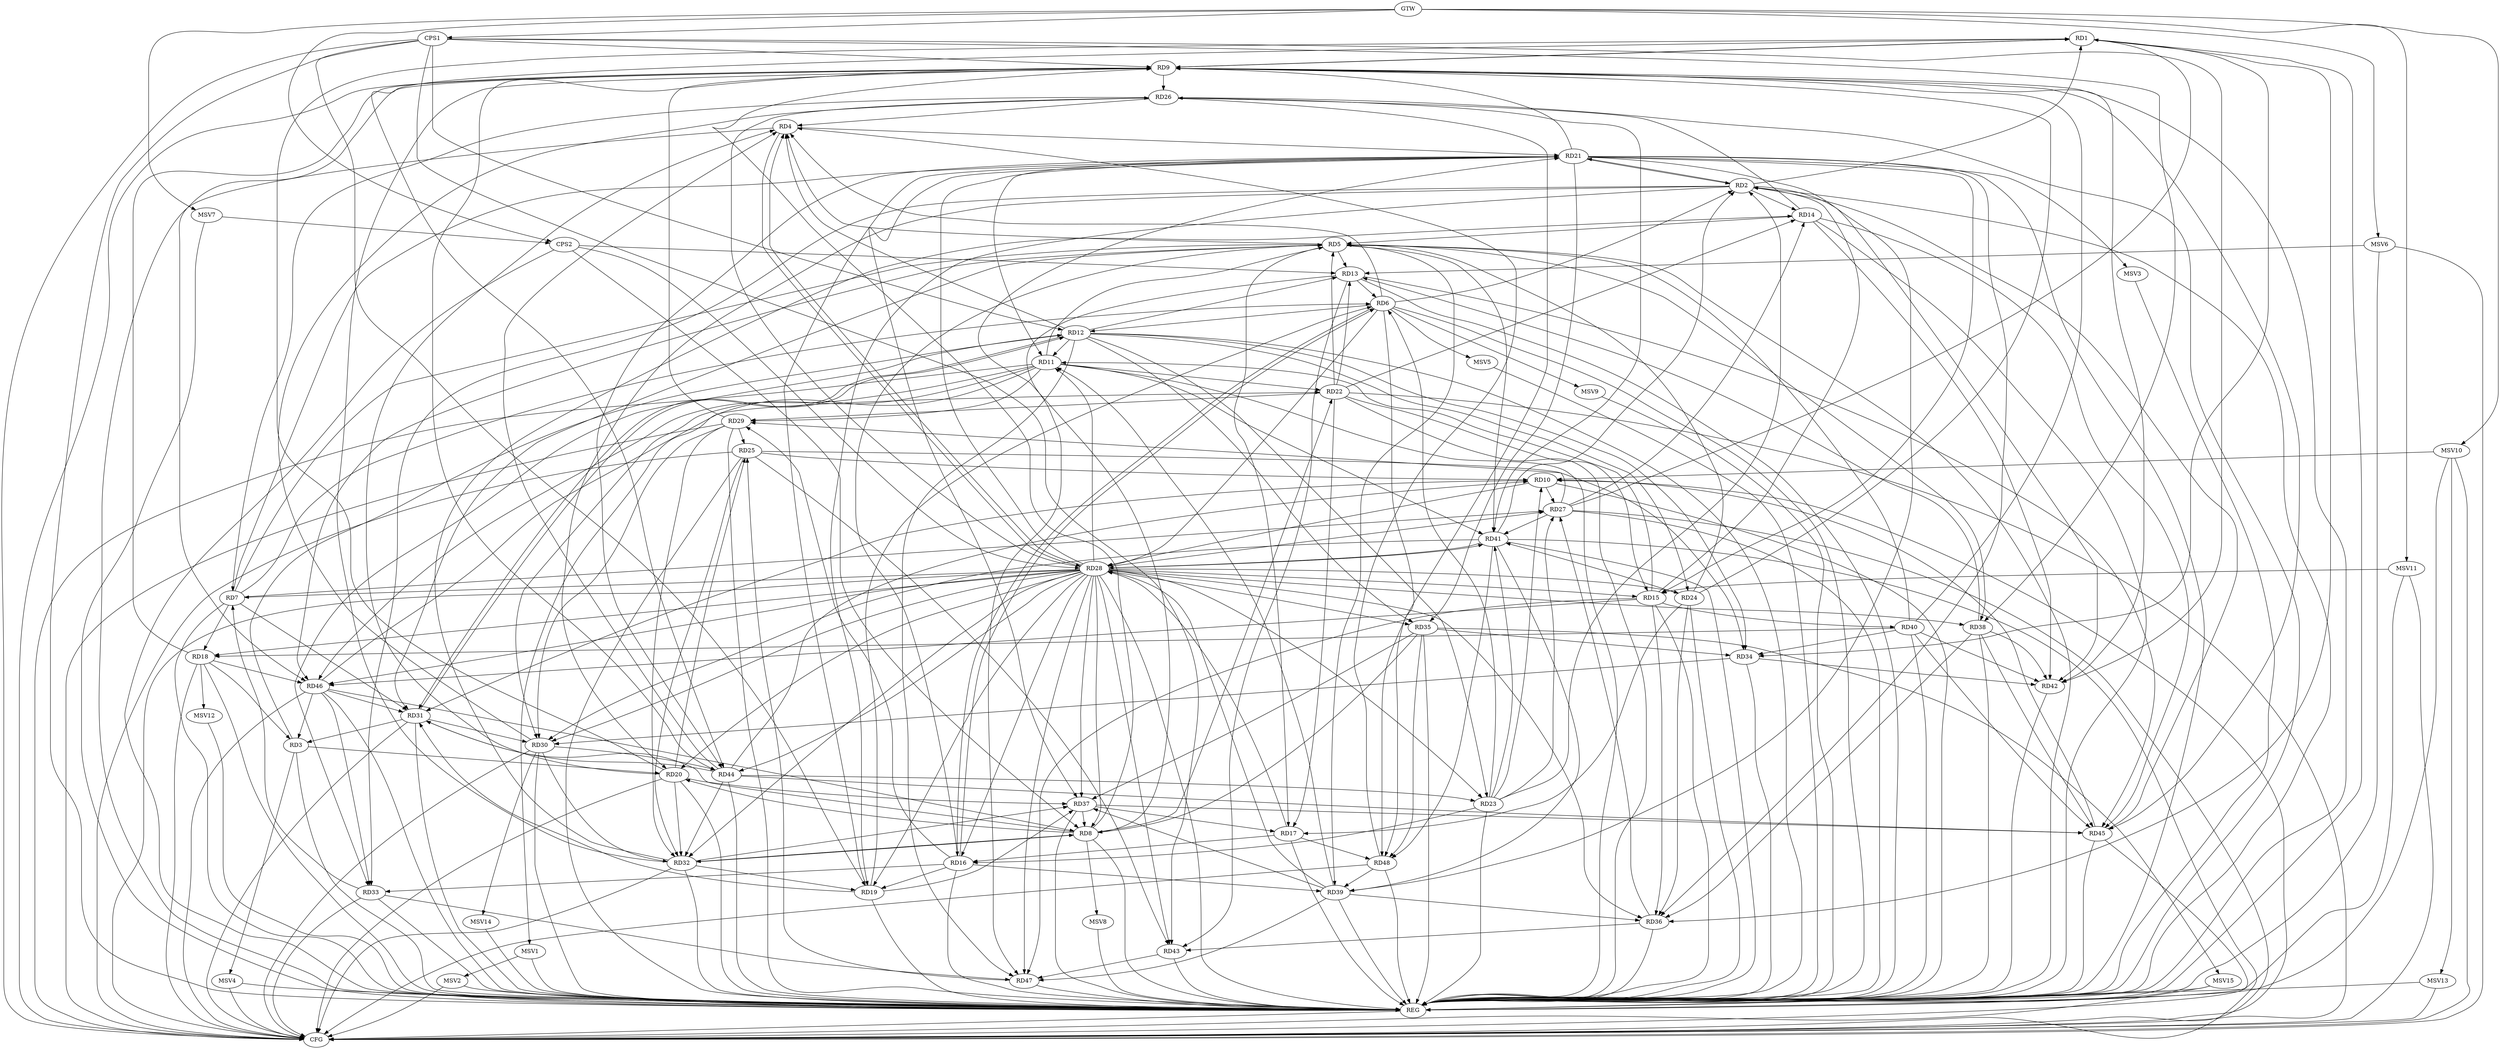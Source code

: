 strict digraph G {
  RD1 [ label="RD1" ];
  RD2 [ label="RD2" ];
  RD3 [ label="RD3" ];
  RD4 [ label="RD4" ];
  RD5 [ label="RD5" ];
  RD6 [ label="RD6" ];
  RD7 [ label="RD7" ];
  RD8 [ label="RD8" ];
  RD9 [ label="RD9" ];
  RD10 [ label="RD10" ];
  RD11 [ label="RD11" ];
  RD12 [ label="RD12" ];
  RD13 [ label="RD13" ];
  RD14 [ label="RD14" ];
  RD15 [ label="RD15" ];
  RD16 [ label="RD16" ];
  RD17 [ label="RD17" ];
  RD18 [ label="RD18" ];
  RD19 [ label="RD19" ];
  RD20 [ label="RD20" ];
  RD21 [ label="RD21" ];
  RD22 [ label="RD22" ];
  RD23 [ label="RD23" ];
  RD24 [ label="RD24" ];
  RD25 [ label="RD25" ];
  RD26 [ label="RD26" ];
  RD27 [ label="RD27" ];
  RD28 [ label="RD28" ];
  RD29 [ label="RD29" ];
  RD30 [ label="RD30" ];
  RD31 [ label="RD31" ];
  RD32 [ label="RD32" ];
  RD33 [ label="RD33" ];
  RD34 [ label="RD34" ];
  RD35 [ label="RD35" ];
  RD36 [ label="RD36" ];
  RD37 [ label="RD37" ];
  RD38 [ label="RD38" ];
  RD39 [ label="RD39" ];
  RD40 [ label="RD40" ];
  RD41 [ label="RD41" ];
  RD42 [ label="RD42" ];
  RD43 [ label="RD43" ];
  RD44 [ label="RD44" ];
  RD45 [ label="RD45" ];
  RD46 [ label="RD46" ];
  RD47 [ label="RD47" ];
  RD48 [ label="RD48" ];
  CPS1 [ label="CPS1" ];
  CPS2 [ label="CPS2" ];
  GTW [ label="GTW" ];
  REG [ label="REG" ];
  CFG [ label="CFG" ];
  MSV1 [ label="MSV1" ];
  MSV2 [ label="MSV2" ];
  MSV3 [ label="MSV3" ];
  MSV4 [ label="MSV4" ];
  MSV5 [ label="MSV5" ];
  MSV6 [ label="MSV6" ];
  MSV7 [ label="MSV7" ];
  MSV8 [ label="MSV8" ];
  MSV9 [ label="MSV9" ];
  MSV10 [ label="MSV10" ];
  MSV11 [ label="MSV11" ];
  MSV12 [ label="MSV12" ];
  MSV13 [ label="MSV13" ];
  MSV14 [ label="MSV14" ];
  MSV15 [ label="MSV15" ];
  RD2 -> RD1;
  RD1 -> RD9;
  RD9 -> RD1;
  RD20 -> RD1;
  RD27 -> RD1;
  RD1 -> RD34;
  RD1 -> RD36;
  RD1 -> RD44;
  RD6 -> RD2;
  RD2 -> RD14;
  RD15 -> RD2;
  RD2 -> RD19;
  RD2 -> RD20;
  RD2 -> RD21;
  RD21 -> RD2;
  RD23 -> RD2;
  RD2 -> RD33;
  RD41 -> RD2;
  RD2 -> RD42;
  RD45 -> RD2;
  RD3 -> RD12;
  RD18 -> RD3;
  RD3 -> RD20;
  RD31 -> RD3;
  RD46 -> RD3;
  RD5 -> RD4;
  RD6 -> RD4;
  RD12 -> RD4;
  RD20 -> RD4;
  RD4 -> RD21;
  RD26 -> RD4;
  RD4 -> RD28;
  RD28 -> RD4;
  RD44 -> RD4;
  RD48 -> RD4;
  RD7 -> RD5;
  RD11 -> RD5;
  RD5 -> RD13;
  RD14 -> RD5;
  RD16 -> RD5;
  RD5 -> RD17;
  RD22 -> RD5;
  RD24 -> RD5;
  RD5 -> RD31;
  RD5 -> RD38;
  RD5 -> RD39;
  RD40 -> RD5;
  RD5 -> RD41;
  RD5 -> RD46;
  RD7 -> RD6;
  RD6 -> RD12;
  RD13 -> RD6;
  RD6 -> RD16;
  RD16 -> RD6;
  RD19 -> RD6;
  RD23 -> RD6;
  RD6 -> RD28;
  RD6 -> RD48;
  RD7 -> RD18;
  RD7 -> RD21;
  RD26 -> RD7;
  RD7 -> RD27;
  RD7 -> RD31;
  RD33 -> RD7;
  RD8 -> RD9;
  RD8 -> RD20;
  RD8 -> RD21;
  RD8 -> RD22;
  RD28 -> RD8;
  RD8 -> RD31;
  RD8 -> RD32;
  RD32 -> RD8;
  RD35 -> RD8;
  RD37 -> RD8;
  RD46 -> RD8;
  RD18 -> RD9;
  RD21 -> RD9;
  RD24 -> RD9;
  RD9 -> RD26;
  RD29 -> RD9;
  RD32 -> RD9;
  RD40 -> RD9;
  RD9 -> RD42;
  RD9 -> RD44;
  RD9 -> RD45;
  RD9 -> RD46;
  RD23 -> RD10;
  RD25 -> RD10;
  RD10 -> RD27;
  RD10 -> RD28;
  RD10 -> RD31;
  RD44 -> RD10;
  RD45 -> RD10;
  RD12 -> RD11;
  RD15 -> RD11;
  RD21 -> RD11;
  RD11 -> RD22;
  RD28 -> RD11;
  RD11 -> RD29;
  RD11 -> RD30;
  RD39 -> RD11;
  RD11 -> RD41;
  RD11 -> RD46;
  RD12 -> RD13;
  RD12 -> RD23;
  RD12 -> RD24;
  RD12 -> RD31;
  RD31 -> RD12;
  RD12 -> RD33;
  RD12 -> RD34;
  RD12 -> RD35;
  RD12 -> RD47;
  RD22 -> RD13;
  RD38 -> RD13;
  RD13 -> RD43;
  RD13 -> RD45;
  RD13 -> RD47;
  RD22 -> RD14;
  RD14 -> RD26;
  RD27 -> RD14;
  RD32 -> RD14;
  RD14 -> RD42;
  RD14 -> RD45;
  RD21 -> RD15;
  RD22 -> RD15;
  RD15 -> RD36;
  RD15 -> RD40;
  RD15 -> RD46;
  RD15 -> RD47;
  RD17 -> RD16;
  RD16 -> RD19;
  RD23 -> RD16;
  RD16 -> RD29;
  RD16 -> RD33;
  RD16 -> RD39;
  RD22 -> RD17;
  RD24 -> RD17;
  RD17 -> RD28;
  RD37 -> RD17;
  RD17 -> RD48;
  RD28 -> RD18;
  RD40 -> RD18;
  RD18 -> RD46;
  RD19 -> RD21;
  RD19 -> RD31;
  RD32 -> RD19;
  RD19 -> RD37;
  RD20 -> RD25;
  RD20 -> RD32;
  RD20 -> RD37;
  RD21 -> RD35;
  RD21 -> RD36;
  RD21 -> RD37;
  RD21 -> RD39;
  RD21 -> RD44;
  RD22 -> RD29;
  RD46 -> RD22;
  RD23 -> RD27;
  RD28 -> RD23;
  RD23 -> RD41;
  RD44 -> RD23;
  RD24 -> RD36;
  RD24 -> RD41;
  RD29 -> RD25;
  RD25 -> RD32;
  RD25 -> RD34;
  RD25 -> RD43;
  RD47 -> RD25;
  RD30 -> RD26;
  RD26 -> RD41;
  RD26 -> RD48;
  RD28 -> RD27;
  RD27 -> RD29;
  RD36 -> RD27;
  RD27 -> RD41;
  RD28 -> RD35;
  RD28 -> RD37;
  RD39 -> RD28;
  RD28 -> RD41;
  RD41 -> RD28;
  RD28 -> RD47;
  RD29 -> RD30;
  RD29 -> RD32;
  RD31 -> RD30;
  RD30 -> RD32;
  RD34 -> RD30;
  RD41 -> RD30;
  RD30 -> RD44;
  RD44 -> RD31;
  RD46 -> RD31;
  RD32 -> RD37;
  RD44 -> RD32;
  RD46 -> RD33;
  RD33 -> RD47;
  RD35 -> RD34;
  RD40 -> RD34;
  RD34 -> RD42;
  RD35 -> RD37;
  RD35 -> RD48;
  RD38 -> RD36;
  RD39 -> RD36;
  RD36 -> RD43;
  RD39 -> RD37;
  RD37 -> RD45;
  RD38 -> RD42;
  RD38 -> RD45;
  RD41 -> RD39;
  RD39 -> RD47;
  RD48 -> RD39;
  RD40 -> RD42;
  RD40 -> RD45;
  RD41 -> RD48;
  RD43 -> RD47;
  RD44 -> RD45;
  CPS1 -> RD42;
  CPS1 -> RD38;
  CPS1 -> RD43;
  CPS1 -> RD9;
  CPS1 -> RD19;
  CPS1 -> RD12;
  CPS2 -> RD13;
  CPS2 -> RD28;
  CPS2 -> RD8;
  GTW -> CPS1;
  GTW -> CPS2;
  RD1 -> REG;
  RD2 -> REG;
  RD3 -> REG;
  RD4 -> REG;
  RD5 -> REG;
  RD6 -> REG;
  RD7 -> REG;
  RD8 -> REG;
  RD9 -> REG;
  RD10 -> REG;
  RD11 -> REG;
  RD12 -> REG;
  RD13 -> REG;
  RD14 -> REG;
  RD15 -> REG;
  RD16 -> REG;
  RD17 -> REG;
  RD18 -> REG;
  RD19 -> REG;
  RD20 -> REG;
  RD21 -> REG;
  RD22 -> REG;
  RD23 -> REG;
  RD24 -> REG;
  RD25 -> REG;
  RD26 -> REG;
  RD27 -> REG;
  RD28 -> REG;
  RD29 -> REG;
  RD30 -> REG;
  RD31 -> REG;
  RD32 -> REG;
  RD33 -> REG;
  RD34 -> REG;
  RD35 -> REG;
  RD36 -> REG;
  RD37 -> REG;
  RD38 -> REG;
  RD39 -> REG;
  RD40 -> REG;
  RD41 -> REG;
  RD42 -> REG;
  RD43 -> REG;
  RD44 -> REG;
  RD45 -> REG;
  RD46 -> REG;
  RD47 -> REG;
  RD48 -> REG;
  CPS1 -> REG;
  CPS2 -> REG;
  RD20 -> CFG;
  RD11 -> CFG;
  RD46 -> CFG;
  RD27 -> CFG;
  RD29 -> CFG;
  RD25 -> CFG;
  RD45 -> CFG;
  RD31 -> CFG;
  RD9 -> CFG;
  RD28 -> CFG;
  RD30 -> CFG;
  RD41 -> CFG;
  RD32 -> CFG;
  RD10 -> CFG;
  RD33 -> CFG;
  RD22 -> CFG;
  RD48 -> CFG;
  RD18 -> CFG;
  CPS1 -> CFG;
  REG -> CFG;
  RD28 -> RD7;
  RD28 -> RD15;
  RD28 -> RD16;
  RD28 -> RD20;
  RD28 -> RD44;
  RD28 -> RD26;
  RD28 -> RD19;
  RD28 -> RD43;
  RD28 -> RD46;
  RD28 -> RD24;
  RD28 -> RD21;
  RD28 -> RD30;
  RD28 -> RD32;
  RD28 -> RD36;
  RD28 -> RD38;
  RD11 -> MSV1;
  MSV1 -> REG;
  MSV1 -> MSV2;
  MSV2 -> REG;
  MSV2 -> CFG;
  RD21 -> MSV3;
  MSV3 -> REG;
  RD3 -> MSV4;
  MSV4 -> REG;
  MSV4 -> CFG;
  RD6 -> MSV5;
  MSV5 -> REG;
  MSV6 -> RD13;
  GTW -> MSV6;
  MSV6 -> REG;
  MSV6 -> CFG;
  MSV7 -> CPS2;
  GTW -> MSV7;
  MSV7 -> REG;
  RD8 -> MSV8;
  MSV8 -> REG;
  RD6 -> MSV9;
  MSV9 -> REG;
  MSV10 -> RD10;
  GTW -> MSV10;
  MSV10 -> REG;
  MSV10 -> CFG;
  MSV11 -> RD15;
  GTW -> MSV11;
  MSV11 -> REG;
  MSV11 -> CFG;
  RD18 -> MSV12;
  MSV12 -> REG;
  MSV10 -> MSV13;
  MSV13 -> REG;
  MSV13 -> CFG;
  RD30 -> MSV14;
  MSV14 -> REG;
  RD35 -> MSV15;
  MSV15 -> REG;
  MSV15 -> CFG;
}
